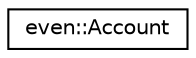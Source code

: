 digraph "Graphical Class Hierarchy"
{
  edge [fontname="Helvetica",fontsize="10",labelfontname="Helvetica",labelfontsize="10"];
  node [fontname="Helvetica",fontsize="10",shape=record];
  rankdir="LR";
  Node0 [label="even::Account",height=0.2,width=0.4,color="black", fillcolor="white", style="filled",URL="$classeven_1_1_account.html",tooltip="Entitity of account handler. "];
}
